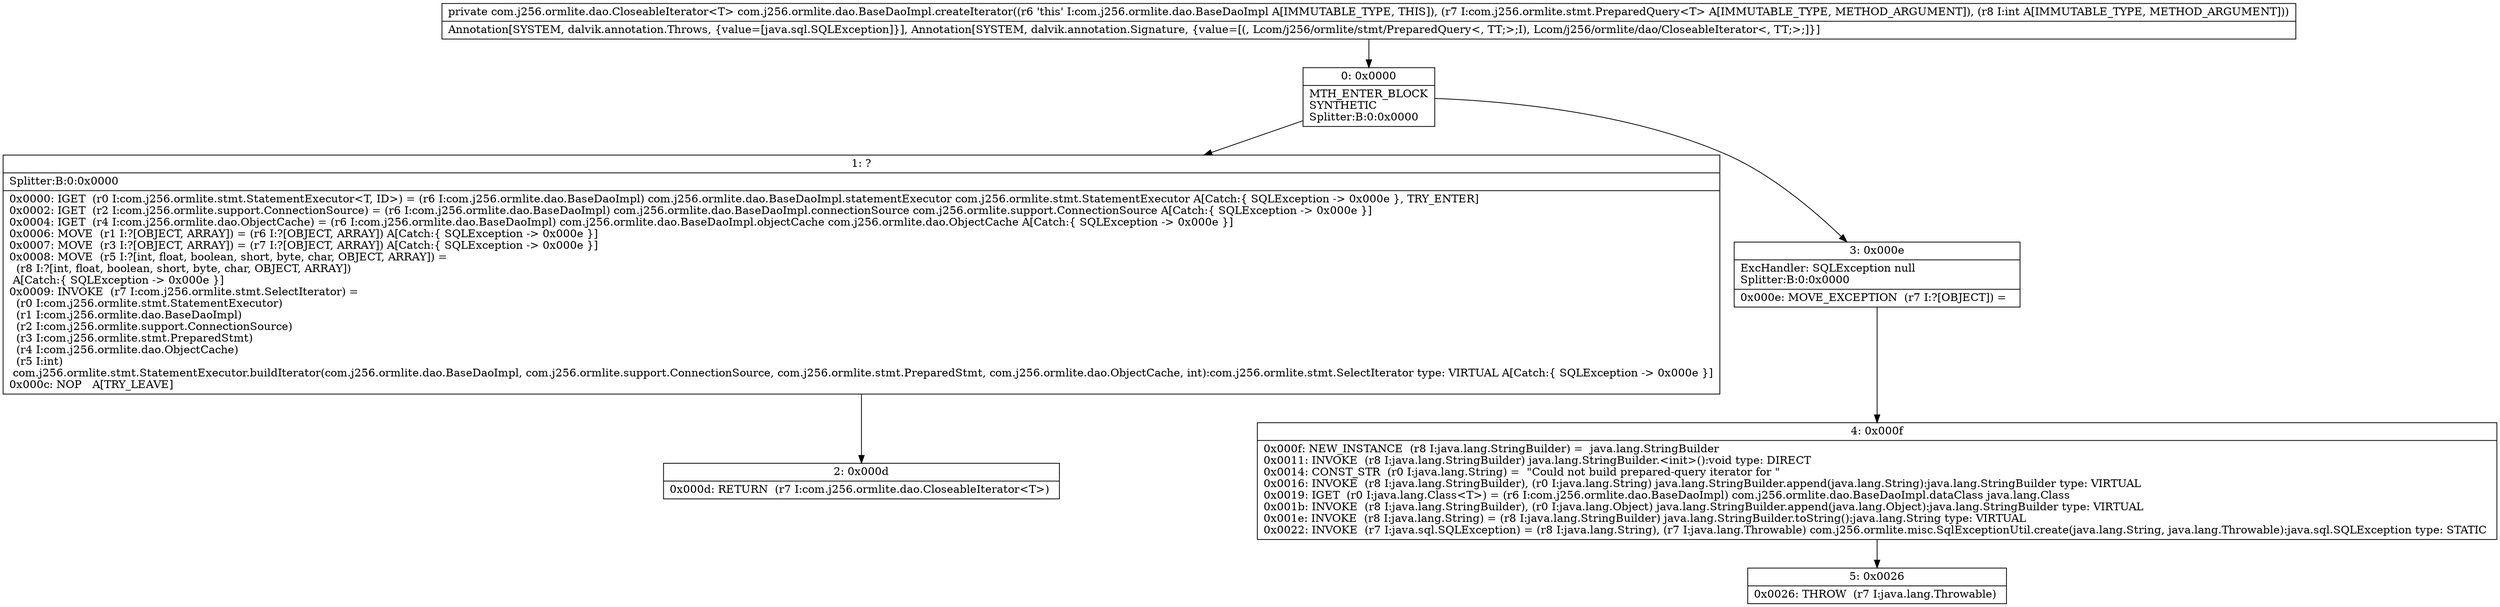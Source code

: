digraph "CFG forcom.j256.ormlite.dao.BaseDaoImpl.createIterator(Lcom\/j256\/ormlite\/stmt\/PreparedQuery;I)Lcom\/j256\/ormlite\/dao\/CloseableIterator;" {
Node_0 [shape=record,label="{0\:\ 0x0000|MTH_ENTER_BLOCK\lSYNTHETIC\lSplitter:B:0:0x0000\l}"];
Node_1 [shape=record,label="{1\:\ ?|Splitter:B:0:0x0000\l|0x0000: IGET  (r0 I:com.j256.ormlite.stmt.StatementExecutor\<T, ID\>) = (r6 I:com.j256.ormlite.dao.BaseDaoImpl) com.j256.ormlite.dao.BaseDaoImpl.statementExecutor com.j256.ormlite.stmt.StatementExecutor A[Catch:\{ SQLException \-\> 0x000e \}, TRY_ENTER]\l0x0002: IGET  (r2 I:com.j256.ormlite.support.ConnectionSource) = (r6 I:com.j256.ormlite.dao.BaseDaoImpl) com.j256.ormlite.dao.BaseDaoImpl.connectionSource com.j256.ormlite.support.ConnectionSource A[Catch:\{ SQLException \-\> 0x000e \}]\l0x0004: IGET  (r4 I:com.j256.ormlite.dao.ObjectCache) = (r6 I:com.j256.ormlite.dao.BaseDaoImpl) com.j256.ormlite.dao.BaseDaoImpl.objectCache com.j256.ormlite.dao.ObjectCache A[Catch:\{ SQLException \-\> 0x000e \}]\l0x0006: MOVE  (r1 I:?[OBJECT, ARRAY]) = (r6 I:?[OBJECT, ARRAY]) A[Catch:\{ SQLException \-\> 0x000e \}]\l0x0007: MOVE  (r3 I:?[OBJECT, ARRAY]) = (r7 I:?[OBJECT, ARRAY]) A[Catch:\{ SQLException \-\> 0x000e \}]\l0x0008: MOVE  (r5 I:?[int, float, boolean, short, byte, char, OBJECT, ARRAY]) = \l  (r8 I:?[int, float, boolean, short, byte, char, OBJECT, ARRAY])\l A[Catch:\{ SQLException \-\> 0x000e \}]\l0x0009: INVOKE  (r7 I:com.j256.ormlite.stmt.SelectIterator) = \l  (r0 I:com.j256.ormlite.stmt.StatementExecutor)\l  (r1 I:com.j256.ormlite.dao.BaseDaoImpl)\l  (r2 I:com.j256.ormlite.support.ConnectionSource)\l  (r3 I:com.j256.ormlite.stmt.PreparedStmt)\l  (r4 I:com.j256.ormlite.dao.ObjectCache)\l  (r5 I:int)\l com.j256.ormlite.stmt.StatementExecutor.buildIterator(com.j256.ormlite.dao.BaseDaoImpl, com.j256.ormlite.support.ConnectionSource, com.j256.ormlite.stmt.PreparedStmt, com.j256.ormlite.dao.ObjectCache, int):com.j256.ormlite.stmt.SelectIterator type: VIRTUAL A[Catch:\{ SQLException \-\> 0x000e \}]\l0x000c: NOP   A[TRY_LEAVE]\l}"];
Node_2 [shape=record,label="{2\:\ 0x000d|0x000d: RETURN  (r7 I:com.j256.ormlite.dao.CloseableIterator\<T\>) \l}"];
Node_3 [shape=record,label="{3\:\ 0x000e|ExcHandler: SQLException null\lSplitter:B:0:0x0000\l|0x000e: MOVE_EXCEPTION  (r7 I:?[OBJECT]) =  \l}"];
Node_4 [shape=record,label="{4\:\ 0x000f|0x000f: NEW_INSTANCE  (r8 I:java.lang.StringBuilder) =  java.lang.StringBuilder \l0x0011: INVOKE  (r8 I:java.lang.StringBuilder) java.lang.StringBuilder.\<init\>():void type: DIRECT \l0x0014: CONST_STR  (r0 I:java.lang.String) =  \"Could not build prepared\-query iterator for \" \l0x0016: INVOKE  (r8 I:java.lang.StringBuilder), (r0 I:java.lang.String) java.lang.StringBuilder.append(java.lang.String):java.lang.StringBuilder type: VIRTUAL \l0x0019: IGET  (r0 I:java.lang.Class\<T\>) = (r6 I:com.j256.ormlite.dao.BaseDaoImpl) com.j256.ormlite.dao.BaseDaoImpl.dataClass java.lang.Class \l0x001b: INVOKE  (r8 I:java.lang.StringBuilder), (r0 I:java.lang.Object) java.lang.StringBuilder.append(java.lang.Object):java.lang.StringBuilder type: VIRTUAL \l0x001e: INVOKE  (r8 I:java.lang.String) = (r8 I:java.lang.StringBuilder) java.lang.StringBuilder.toString():java.lang.String type: VIRTUAL \l0x0022: INVOKE  (r7 I:java.sql.SQLException) = (r8 I:java.lang.String), (r7 I:java.lang.Throwable) com.j256.ormlite.misc.SqlExceptionUtil.create(java.lang.String, java.lang.Throwable):java.sql.SQLException type: STATIC \l}"];
Node_5 [shape=record,label="{5\:\ 0x0026|0x0026: THROW  (r7 I:java.lang.Throwable) \l}"];
MethodNode[shape=record,label="{private com.j256.ormlite.dao.CloseableIterator\<T\> com.j256.ormlite.dao.BaseDaoImpl.createIterator((r6 'this' I:com.j256.ormlite.dao.BaseDaoImpl A[IMMUTABLE_TYPE, THIS]), (r7 I:com.j256.ormlite.stmt.PreparedQuery\<T\> A[IMMUTABLE_TYPE, METHOD_ARGUMENT]), (r8 I:int A[IMMUTABLE_TYPE, METHOD_ARGUMENT]))  | Annotation[SYSTEM, dalvik.annotation.Throws, \{value=[java.sql.SQLException]\}], Annotation[SYSTEM, dalvik.annotation.Signature, \{value=[(, Lcom\/j256\/ormlite\/stmt\/PreparedQuery\<, TT;\>;I), Lcom\/j256\/ormlite\/dao\/CloseableIterator\<, TT;\>;]\}]\l}"];
MethodNode -> Node_0;
Node_0 -> Node_1;
Node_0 -> Node_3;
Node_1 -> Node_2;
Node_3 -> Node_4;
Node_4 -> Node_5;
}

